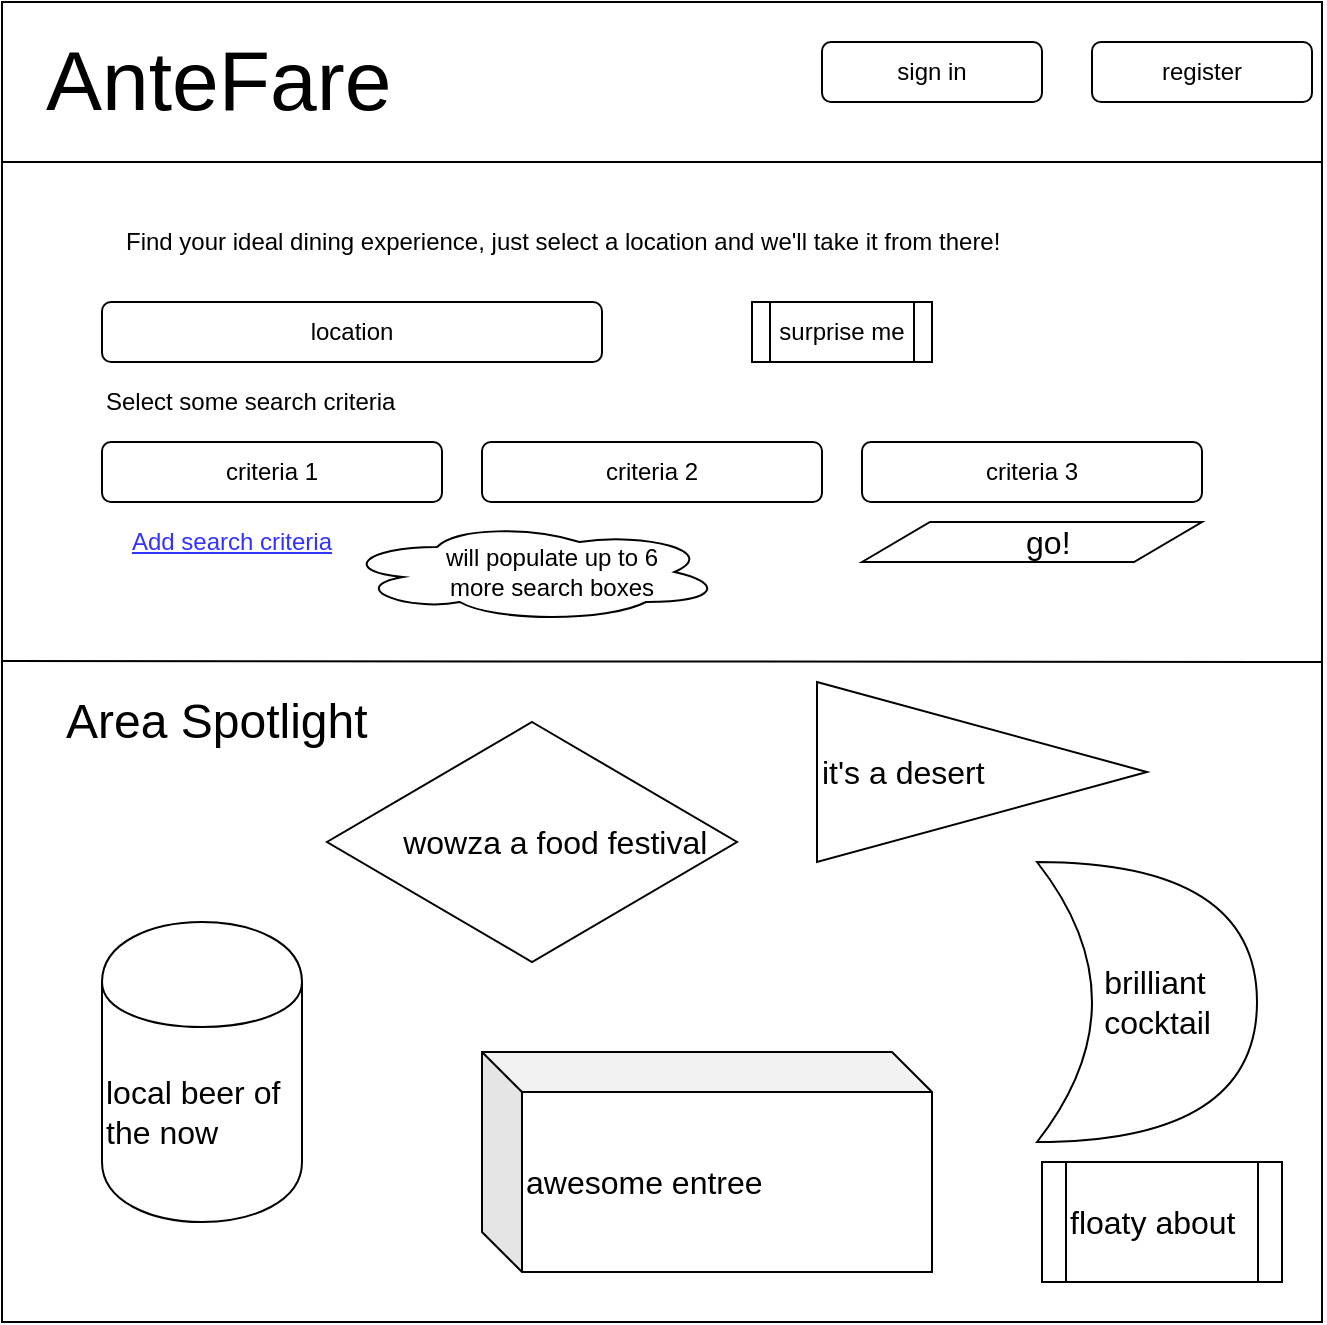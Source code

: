 <mxfile version="11.0.8" type="google"><diagram id="ncQZEiaKAtVFil88AHRS" name="Page-1"><mxGraphModel dx="782" dy="405" grid="1" gridSize="10" guides="1" tooltips="1" connect="1" arrows="1" fold="1" page="1" pageScale="1" pageWidth="850" pageHeight="1100" math="0" shadow="0"><root><mxCell id="0"/><mxCell id="1" parent="0"/><mxCell id="dGt3Zc8UfkK4smSpG3Rz-1" value="" style="whiteSpace=wrap;html=1;aspect=fixed;" vertex="1" parent="1"><mxGeometry x="20" y="20" width="660" height="660" as="geometry"/></mxCell><mxCell id="dGt3Zc8UfkK4smSpG3Rz-2" value="" style="rounded=0;whiteSpace=wrap;html=1;" vertex="1" parent="1"><mxGeometry x="20" y="20" width="660" height="80" as="geometry"/></mxCell><mxCell id="dGt3Zc8UfkK4smSpG3Rz-3" value="location" style="rounded=1;whiteSpace=wrap;html=1;" vertex="1" parent="1"><mxGeometry x="70" y="170" width="250" height="30" as="geometry"/></mxCell><mxCell id="dGt3Zc8UfkK4smSpG3Rz-4" value="criteria 1" style="rounded=1;whiteSpace=wrap;html=1;" vertex="1" parent="1"><mxGeometry x="70" y="240" width="170" height="30" as="geometry"/></mxCell><mxCell id="dGt3Zc8UfkK4smSpG3Rz-5" value="criteria 2" style="rounded=1;whiteSpace=wrap;html=1;" vertex="1" parent="1"><mxGeometry x="260" y="240" width="170" height="30" as="geometry"/></mxCell><mxCell id="dGt3Zc8UfkK4smSpG3Rz-6" value="criteria 3" style="rounded=1;whiteSpace=wrap;html=1;" vertex="1" parent="1"><mxGeometry x="450" y="240" width="170" height="30" as="geometry"/></mxCell><mxCell id="dGt3Zc8UfkK4smSpG3Rz-7" value="surprise me" style="shape=process;whiteSpace=wrap;html=1;backgroundOutline=1;" vertex="1" parent="1"><mxGeometry x="395" y="170" width="90" height="30" as="geometry"/></mxCell><mxCell id="dGt3Zc8UfkK4smSpG3Rz-9" value="" style="endArrow=none;html=1;exitX=1;exitY=0.5;exitDx=0;exitDy=0;" edge="1" parent="1" source="dGt3Zc8UfkK4smSpG3Rz-1"><mxGeometry width="50" height="50" relative="1" as="geometry"><mxPoint x="660" y="349.5" as="sourcePoint"/><mxPoint x="20" y="349.5" as="targetPoint"/></mxGeometry></mxCell><mxCell id="dGt3Zc8UfkK4smSpG3Rz-21" value="&lt;font style=&quot;font-size: 42px&quot;&gt;AnteFare&lt;/font&gt;" style="text;html=1;strokeColor=none;fillColor=none;align=left;verticalAlign=middle;whiteSpace=wrap;rounded=0;" vertex="1" parent="1"><mxGeometry x="40" y="40" width="200" height="40" as="geometry"/></mxCell><mxCell id="dGt3Zc8UfkK4smSpG3Rz-24" value="sign in" style="rounded=1;whiteSpace=wrap;html=1;" vertex="1" parent="1"><mxGeometry x="430" y="40" width="110" height="30" as="geometry"/></mxCell><mxCell id="dGt3Zc8UfkK4smSpG3Rz-25" value="register" style="rounded=1;whiteSpace=wrap;html=1;" vertex="1" parent="1"><mxGeometry x="565" y="40" width="110" height="30" as="geometry"/></mxCell><mxCell id="dGt3Zc8UfkK4smSpG3Rz-27" value="Find your ideal dining experience, just select a location and we'll take it from there!&amp;nbsp;" style="text;html=1;strokeColor=none;fillColor=none;align=left;verticalAlign=middle;whiteSpace=wrap;rounded=0;" vertex="1" parent="1"><mxGeometry x="80" y="130" width="470" height="20" as="geometry"/></mxCell><mxCell id="dGt3Zc8UfkK4smSpG3Rz-28" value="Select some search criteria" style="text;html=1;strokeColor=none;fillColor=none;align=left;verticalAlign=middle;whiteSpace=wrap;rounded=0;" vertex="1" parent="1"><mxGeometry x="70" y="210" width="240" height="20" as="geometry"/></mxCell><mxCell id="dGt3Zc8UfkK4smSpG3Rz-29" value="Add search criteria" style="text;html=1;strokeColor=none;fillColor=none;align=center;verticalAlign=middle;whiteSpace=wrap;rounded=0;fontColor=#3333FF;fontStyle=4" vertex="1" parent="1"><mxGeometry x="70" y="280" width="130" height="20" as="geometry"/></mxCell><mxCell id="dGt3Zc8UfkK4smSpG3Rz-30" value="" style="ellipse;shape=cloud;whiteSpace=wrap;html=1;fontColor=#3333FF;align=left;" vertex="1" parent="1"><mxGeometry x="190" y="280" width="190" height="50" as="geometry"/></mxCell><mxCell id="dGt3Zc8UfkK4smSpG3Rz-32" value="&lt;font color=&quot;#000000&quot;&gt;will populate up to 6 more search boxes&lt;/font&gt;" style="text;html=1;strokeColor=none;fillColor=none;align=center;verticalAlign=middle;whiteSpace=wrap;rounded=0;fontColor=#3333FF;" vertex="1" parent="1"><mxGeometry x="230" y="295" width="130" height="20" as="geometry"/></mxCell><mxCell id="dGt3Zc8UfkK4smSpG3Rz-35" value="&lt;font style=&quot;font-size: 24px&quot;&gt;Area Spotlight&lt;/font&gt;" style="text;html=1;strokeColor=none;fillColor=none;align=left;verticalAlign=middle;whiteSpace=wrap;rounded=0;fontColor=#000000;fontSize=16;" vertex="1" parent="1"><mxGeometry x="50" y="360" width="230" height="40" as="geometry"/></mxCell><mxCell id="dGt3Zc8UfkK4smSpG3Rz-37" value="local beer of the now" style="shape=cylinder;whiteSpace=wrap;html=1;boundedLbl=1;backgroundOutline=1;fontSize=16;fontColor=#000000;align=left;" vertex="1" parent="1"><mxGeometry x="70" y="480" width="100" height="150" as="geometry"/></mxCell><mxCell id="dGt3Zc8UfkK4smSpG3Rz-39" value="it's a desert" style="triangle;whiteSpace=wrap;html=1;fontSize=16;fontColor=#000000;align=left;" vertex="1" parent="1"><mxGeometry x="427.5" y="360" width="165" height="90" as="geometry"/></mxCell><mxCell id="dGt3Zc8UfkK4smSpG3Rz-41" value="&amp;nbsp; &amp;nbsp; &amp;nbsp; &amp;nbsp; wowza a food festival" style="rhombus;whiteSpace=wrap;html=1;fontSize=16;fontColor=#000000;align=left;" vertex="1" parent="1"><mxGeometry x="182.5" y="380" width="205" height="120" as="geometry"/></mxCell><mxCell id="dGt3Zc8UfkK4smSpG3Rz-42" value="awesome entree" style="shape=cube;whiteSpace=wrap;html=1;boundedLbl=1;backgroundOutline=1;darkOpacity=0.05;darkOpacity2=0.1;fontSize=16;fontColor=#000000;align=left;" vertex="1" parent="1"><mxGeometry x="260" y="545" width="225" height="110" as="geometry"/></mxCell><mxCell id="dGt3Zc8UfkK4smSpG3Rz-43" value="&amp;nbsp; &amp;nbsp; &amp;nbsp; &amp;nbsp;brilliant&amp;nbsp; &amp;nbsp; &amp;nbsp; &amp;nbsp; &amp;nbsp; &amp;nbsp; &amp;nbsp;cocktail" style="shape=xor;whiteSpace=wrap;html=1;fontSize=16;fontColor=#000000;align=left;" vertex="1" parent="1"><mxGeometry x="537.5" y="450" width="110" height="140" as="geometry"/></mxCell><mxCell id="dGt3Zc8UfkK4smSpG3Rz-44" value="&amp;nbsp; &amp;nbsp; &amp;nbsp; &amp;nbsp; &amp;nbsp; &amp;nbsp; &amp;nbsp; &amp;nbsp; &amp;nbsp; go!" style="shape=parallelogram;perimeter=parallelogramPerimeter;whiteSpace=wrap;html=1;fontSize=16;fontColor=#000000;align=left;" vertex="1" parent="1"><mxGeometry x="450" y="280" width="170" height="20" as="geometry"/></mxCell><mxCell id="dGt3Zc8UfkK4smSpG3Rz-45" value="floaty about" style="shape=process;whiteSpace=wrap;html=1;backgroundOutline=1;fontSize=16;fontColor=#000000;align=left;" vertex="1" parent="1"><mxGeometry x="540" y="600" width="120" height="60" as="geometry"/></mxCell></root></mxGraphModel></diagram></mxfile>